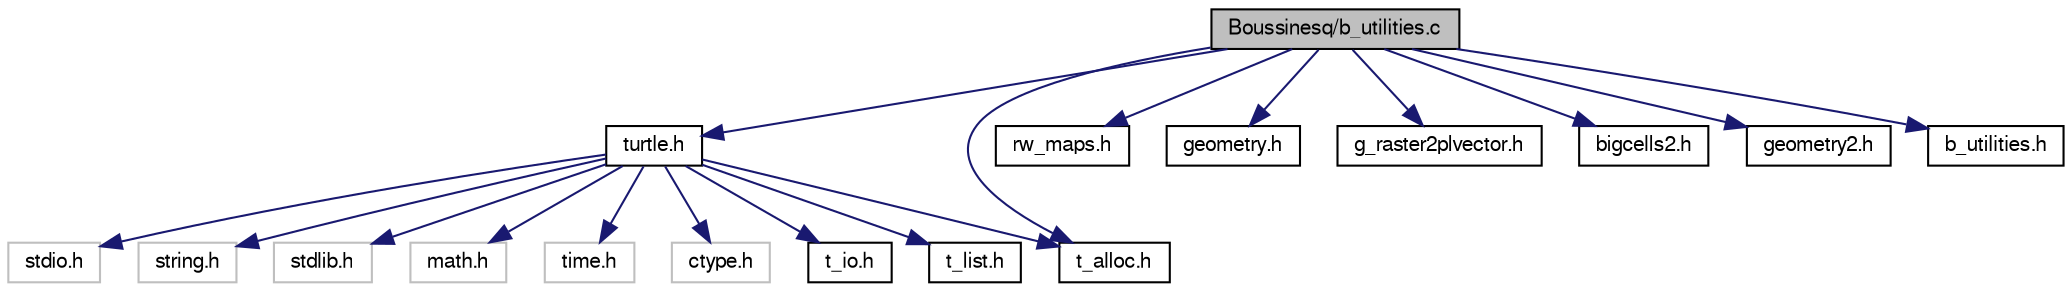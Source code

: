 digraph "Boussinesq/b_utilities.c"
{
  bgcolor="transparent";
  edge [fontname="FreeSans",fontsize="10",labelfontname="FreeSans",labelfontsize="10"];
  node [fontname="FreeSans",fontsize="10",shape=record];
  Node1 [label="Boussinesq/b_utilities.c",height=0.2,width=0.4,color="black", fillcolor="grey75", style="filled" fontcolor="black"];
  Node1 -> Node2 [color="midnightblue",fontsize="10",style="solid",fontname="FreeSans"];
  Node2 [label="turtle.h",height=0.2,width=0.4,color="black",URL="$turtle_8h.html"];
  Node2 -> Node3 [color="midnightblue",fontsize="10",style="solid",fontname="FreeSans"];
  Node3 [label="stdio.h",height=0.2,width=0.4,color="grey75"];
  Node2 -> Node4 [color="midnightblue",fontsize="10",style="solid",fontname="FreeSans"];
  Node4 [label="string.h",height=0.2,width=0.4,color="grey75"];
  Node2 -> Node5 [color="midnightblue",fontsize="10",style="solid",fontname="FreeSans"];
  Node5 [label="stdlib.h",height=0.2,width=0.4,color="grey75"];
  Node2 -> Node6 [color="midnightblue",fontsize="10",style="solid",fontname="FreeSans"];
  Node6 [label="math.h",height=0.2,width=0.4,color="grey75"];
  Node2 -> Node7 [color="midnightblue",fontsize="10",style="solid",fontname="FreeSans"];
  Node7 [label="time.h",height=0.2,width=0.4,color="grey75"];
  Node2 -> Node8 [color="midnightblue",fontsize="10",style="solid",fontname="FreeSans"];
  Node8 [label="ctype.h",height=0.2,width=0.4,color="grey75"];
  Node2 -> Node9 [color="midnightblue",fontsize="10",style="solid",fontname="FreeSans"];
  Node9 [label="t_alloc.h",height=0.2,width=0.4,color="black",URL="$t__alloc_8h.html"];
  Node2 -> Node10 [color="midnightblue",fontsize="10",style="solid",fontname="FreeSans"];
  Node10 [label="t_io.h",height=0.2,width=0.4,color="black",URL="$t__io_8h.html"];
  Node2 -> Node11 [color="midnightblue",fontsize="10",style="solid",fontname="FreeSans"];
  Node11 [label="t_list.h",height=0.2,width=0.4,color="black",URL="$t__list_8h.html"];
  Node1 -> Node9 [color="midnightblue",fontsize="10",style="solid",fontname="FreeSans"];
  Node1 -> Node12 [color="midnightblue",fontsize="10",style="solid",fontname="FreeSans"];
  Node12 [label="rw_maps.h",height=0.2,width=0.4,color="black",URL="$rw__maps_8h.html"];
  Node1 -> Node13 [color="midnightblue",fontsize="10",style="solid",fontname="FreeSans"];
  Node13 [label="geometry.h",height=0.2,width=0.4,color="black",URL="$geometry_8h.html"];
  Node1 -> Node14 [color="midnightblue",fontsize="10",style="solid",fontname="FreeSans"];
  Node14 [label="g_raster2plvector.h",height=0.2,width=0.4,color="black",URL="$g__raster2plvector_8h.html"];
  Node1 -> Node15 [color="midnightblue",fontsize="10",style="solid",fontname="FreeSans"];
  Node15 [label="bigcells2.h",height=0.2,width=0.4,color="black",URL="$bigcells2_8h.html"];
  Node1 -> Node16 [color="midnightblue",fontsize="10",style="solid",fontname="FreeSans"];
  Node16 [label="geometry2.h",height=0.2,width=0.4,color="black",URL="$geometry2_8h.html"];
  Node1 -> Node17 [color="midnightblue",fontsize="10",style="solid",fontname="FreeSans"];
  Node17 [label="b_utilities.h",height=0.2,width=0.4,color="black",URL="$b__utilities_8h.html"];
}
